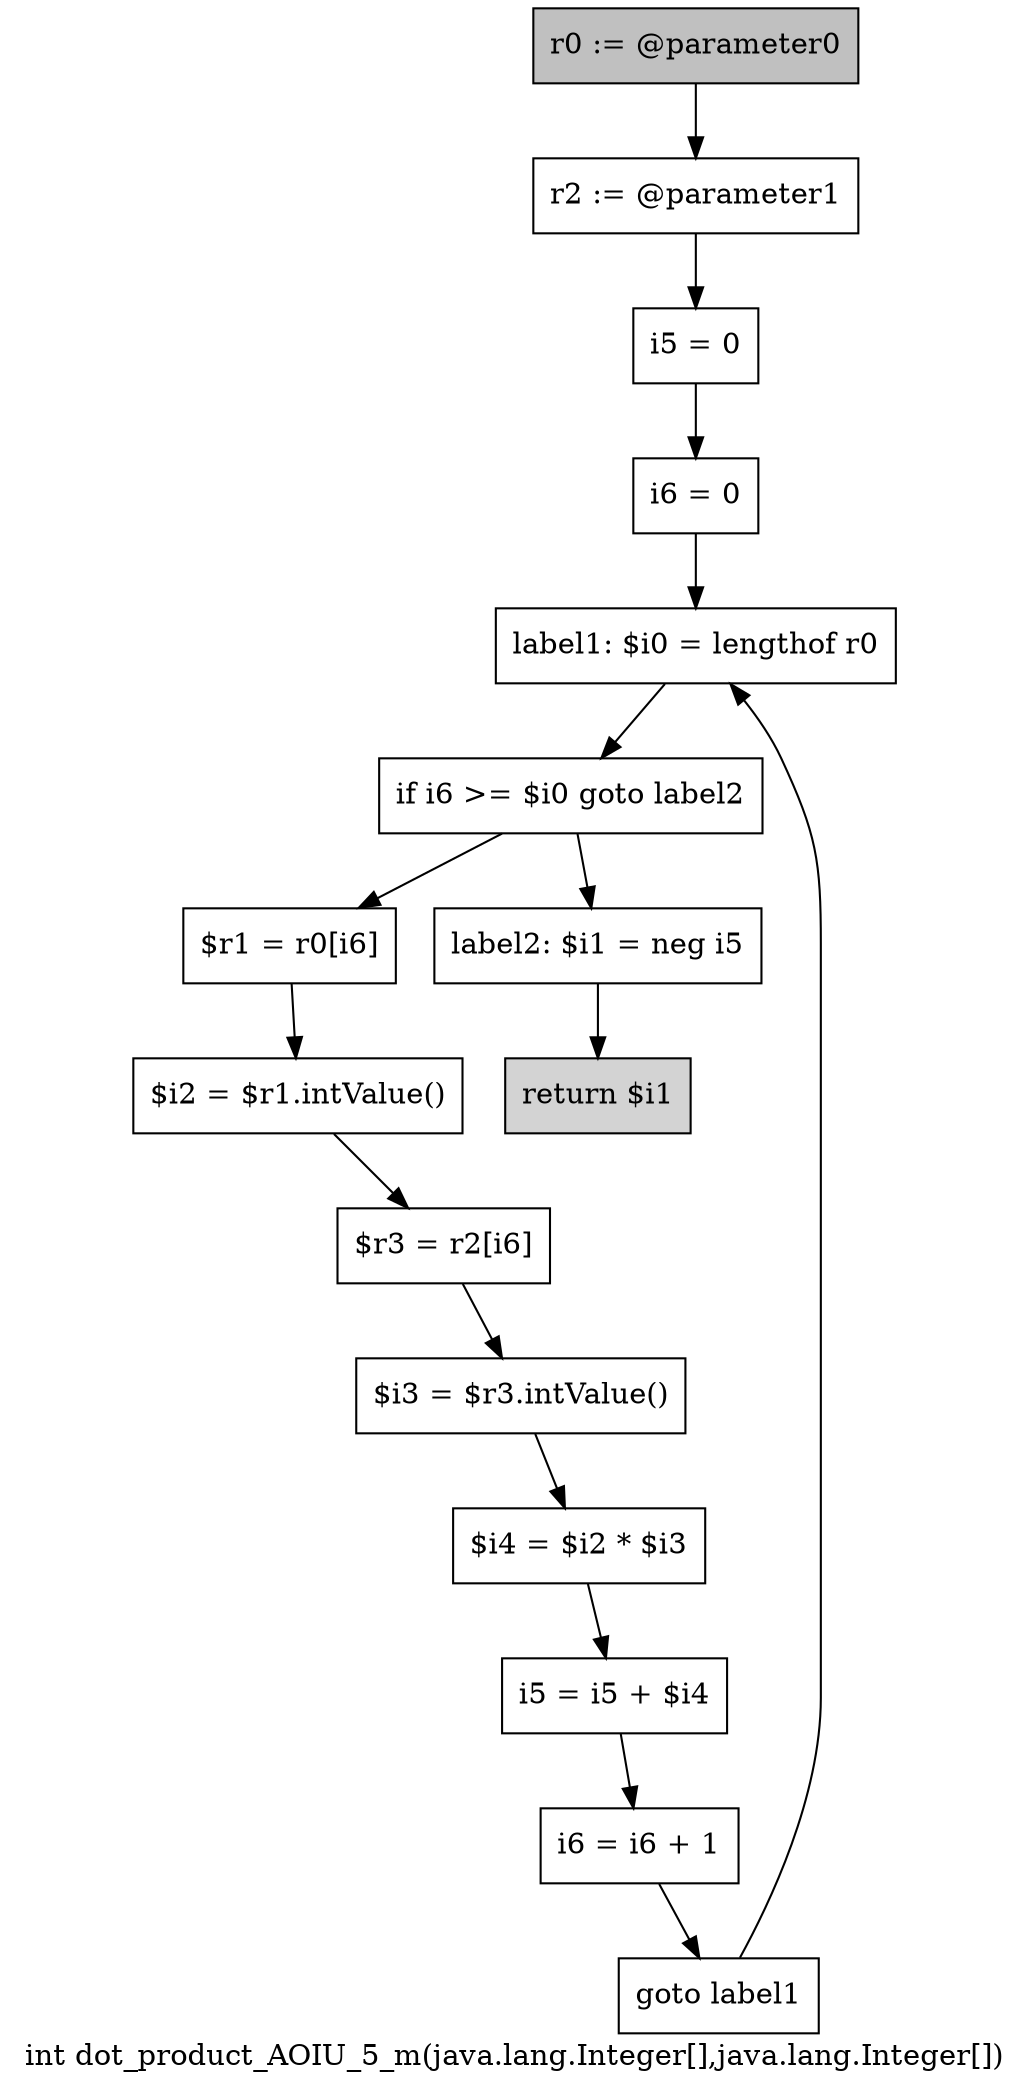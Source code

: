 digraph "int dot_product_AOIU_5_m(java.lang.Integer[],java.lang.Integer[])" {
    label="int dot_product_AOIU_5_m(java.lang.Integer[],java.lang.Integer[])";
    node [shape=box];
    "0" [style=filled,fillcolor=gray,label="r0 := @parameter0",];
    "1" [label="r2 := @parameter1",];
    "0"->"1";
    "2" [label="i5 = 0",];
    "1"->"2";
    "3" [label="i6 = 0",];
    "2"->"3";
    "4" [label="label1: $i0 = lengthof r0",];
    "3"->"4";
    "5" [label="if i6 >= $i0 goto label2",];
    "4"->"5";
    "6" [label="$r1 = r0[i6]",];
    "5"->"6";
    "14" [label="label2: $i1 = neg i5",];
    "5"->"14";
    "7" [label="$i2 = $r1.intValue()",];
    "6"->"7";
    "8" [label="$r3 = r2[i6]",];
    "7"->"8";
    "9" [label="$i3 = $r3.intValue()",];
    "8"->"9";
    "10" [label="$i4 = $i2 * $i3",];
    "9"->"10";
    "11" [label="i5 = i5 + $i4",];
    "10"->"11";
    "12" [label="i6 = i6 + 1",];
    "11"->"12";
    "13" [label="goto label1",];
    "12"->"13";
    "13"->"4";
    "15" [style=filled,fillcolor=lightgray,label="return $i1",];
    "14"->"15";
}
